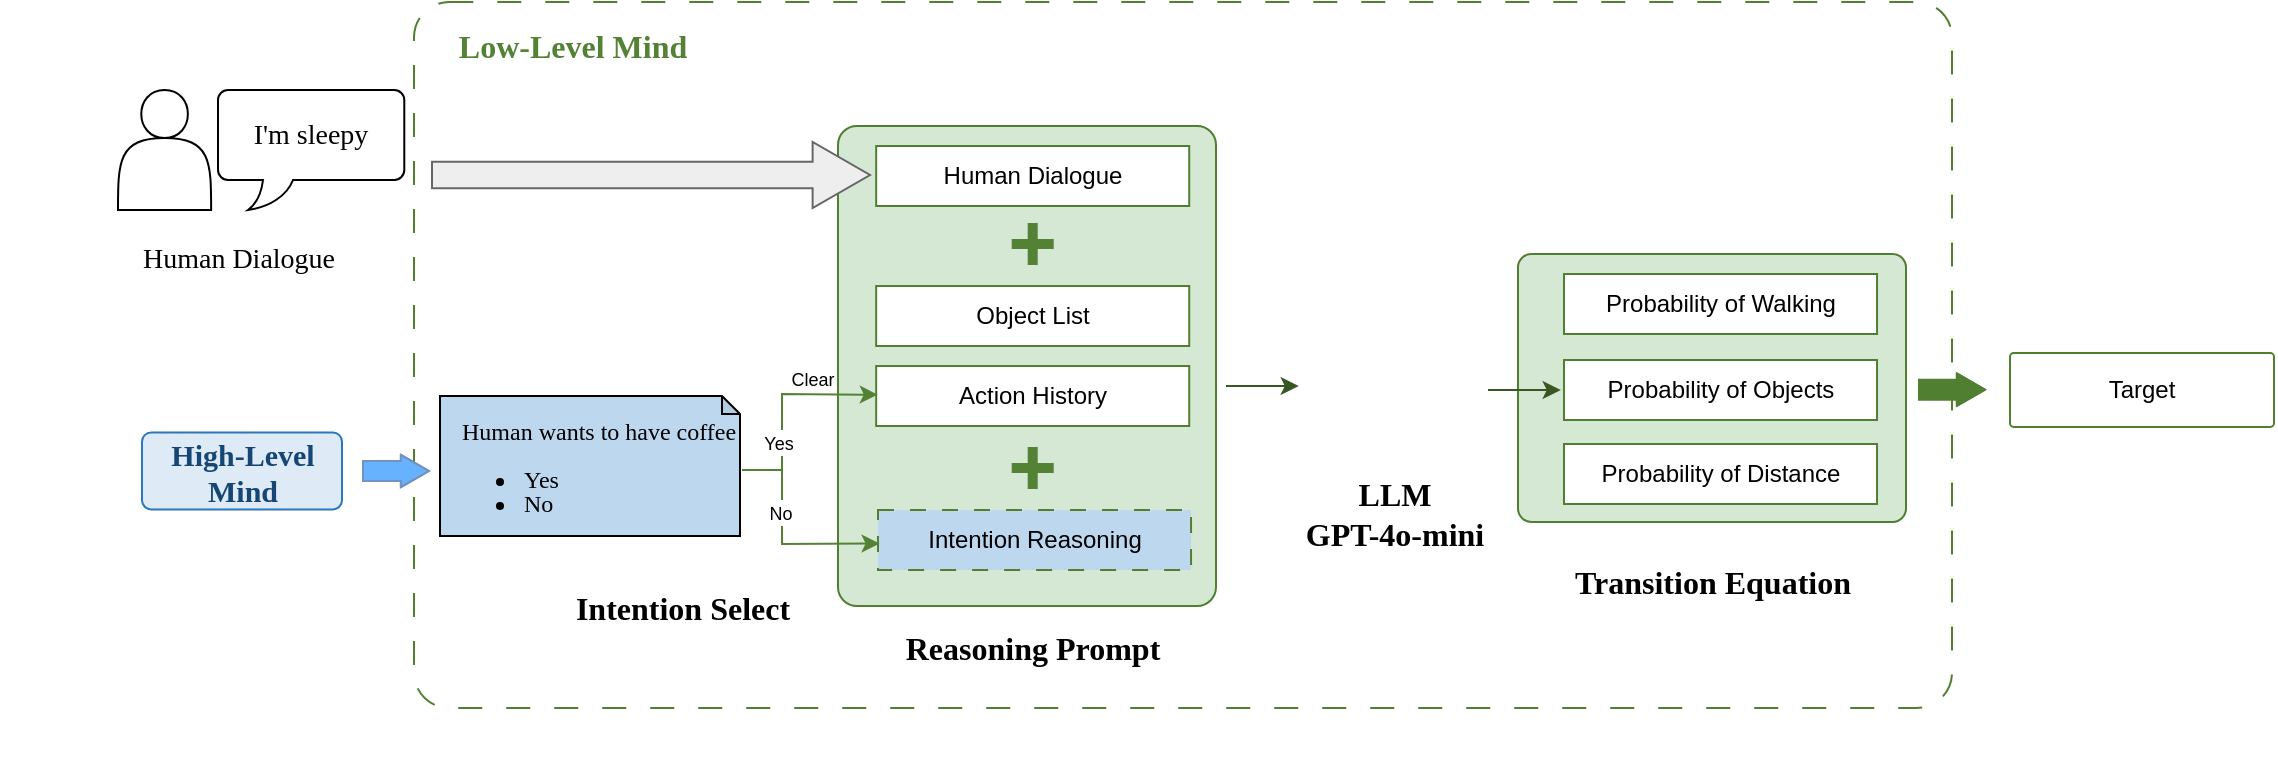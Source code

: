 <mxfile version="26.0.14">
  <diagram name="第 1 页" id="yMr_y_hF8TJp7ZBq9_Eu">
    <mxGraphModel dx="2343" dy="1019" grid="1" gridSize="10" guides="1" tooltips="1" connect="1" arrows="1" fold="1" page="1" pageScale="1" pageWidth="827" pageHeight="1169" math="0" shadow="0">
      <root>
        <mxCell id="0" />
        <mxCell id="1" parent="0" />
        <mxCell id="VXSU7T9dvz57APFHKmfc-72" value="" style="rounded=1;arcSize=5;whiteSpace=wrap;html=1;fillColor=light-dark(#ffffff, #1f2f1e);strokeColor=light-dark(#517f31, #446e2c);dashed=1;dashPattern=12 12;" vertex="1" parent="1">
          <mxGeometry x="186" y="246" width="769" height="353" as="geometry" />
        </mxCell>
        <mxCell id="VXSU7T9dvz57APFHKmfc-132" value="" style="rounded=1;arcSize=5;whiteSpace=wrap;html=1;fillColor=#d5e8d4;strokeColor=light-dark(#517f31, #446e2c);" vertex="1" parent="1">
          <mxGeometry x="738" y="372" width="194" height="134" as="geometry" />
        </mxCell>
        <mxCell id="VXSU7T9dvz57APFHKmfc-22" value="" style="group" vertex="1" connectable="0" parent="1">
          <mxGeometry x="391" y="308" width="200" height="281" as="geometry" />
        </mxCell>
        <mxCell id="VXSU7T9dvz57APFHKmfc-23" value="" style="rounded=1;arcSize=5;whiteSpace=wrap;html=1;fillColor=#d5e8d4;strokeColor=light-dark(#517f31, #446e2c);align=center;verticalAlign=middle;fontFamily=Helvetica;fontSize=12;fontColor=default;" vertex="1" parent="VXSU7T9dvz57APFHKmfc-22">
          <mxGeometry x="7" width="189" height="240" as="geometry" />
        </mxCell>
        <mxCell id="VXSU7T9dvz57APFHKmfc-24" value="" style="group" vertex="1" connectable="0" parent="VXSU7T9dvz57APFHKmfc-22">
          <mxGeometry x="26.087" y="10" width="156.522" height="240" as="geometry" />
        </mxCell>
        <mxCell id="VXSU7T9dvz57APFHKmfc-25" value="" style="group" vertex="1" connectable="0" parent="VXSU7T9dvz57APFHKmfc-24">
          <mxGeometry width="156.522" height="30" as="geometry" />
        </mxCell>
        <mxCell id="VXSU7T9dvz57APFHKmfc-26" value="" style="verticalLabelPosition=bottom;verticalAlign=top;html=1;shape=mxgraph.basic.rect;fillColor2=none;strokeWidth=1;size=20;indent=5;strokeColor=light-dark(#517f31, #ededed);" vertex="1" parent="VXSU7T9dvz57APFHKmfc-25">
          <mxGeometry width="156.522" height="30" as="geometry" />
        </mxCell>
        <mxCell id="VXSU7T9dvz57APFHKmfc-27" value="Human Dialogue" style="text;html=1;align=center;verticalAlign=middle;whiteSpace=wrap;rounded=0;" vertex="1" parent="VXSU7T9dvz57APFHKmfc-25">
          <mxGeometry y="7.5" width="156.522" height="15" as="geometry" />
        </mxCell>
        <mxCell id="VXSU7T9dvz57APFHKmfc-28" value="" style="group" vertex="1" connectable="0" parent="VXSU7T9dvz57APFHKmfc-24">
          <mxGeometry y="70" width="156.522" height="30" as="geometry" />
        </mxCell>
        <mxCell id="VXSU7T9dvz57APFHKmfc-29" value="" style="verticalLabelPosition=bottom;verticalAlign=top;html=1;shape=mxgraph.basic.rect;fillColor2=none;strokeWidth=1;size=20;indent=5;strokeColor=light-dark(#517f31, #ededed);align=center;fontFamily=Helvetica;fontSize=12;fontColor=default;fillColor=default;" vertex="1" parent="VXSU7T9dvz57APFHKmfc-28">
          <mxGeometry width="156.522" height="30" as="geometry" />
        </mxCell>
        <mxCell id="VXSU7T9dvz57APFHKmfc-30" value="Object List" style="text;html=1;align=center;verticalAlign=middle;whiteSpace=wrap;rounded=0;" vertex="1" parent="VXSU7T9dvz57APFHKmfc-28">
          <mxGeometry y="7.5" width="156.522" height="15" as="geometry" />
        </mxCell>
        <mxCell id="VXSU7T9dvz57APFHKmfc-31" value="" style="group" vertex="1" connectable="0" parent="VXSU7T9dvz57APFHKmfc-24">
          <mxGeometry y="110" width="156.522" height="30" as="geometry" />
        </mxCell>
        <mxCell id="VXSU7T9dvz57APFHKmfc-32" value="" style="verticalLabelPosition=bottom;verticalAlign=top;html=1;shape=mxgraph.basic.rect;fillColor2=none;strokeWidth=1;size=20;indent=5;strokeColor=light-dark(#517f31, #ededed);align=center;fontFamily=Helvetica;fontSize=12;fontColor=default;fillColor=default;" vertex="1" parent="VXSU7T9dvz57APFHKmfc-31">
          <mxGeometry width="156.522" height="30" as="geometry" />
        </mxCell>
        <mxCell id="VXSU7T9dvz57APFHKmfc-33" value="Action History" style="text;html=1;align=center;verticalAlign=middle;whiteSpace=wrap;rounded=0;" vertex="1" parent="VXSU7T9dvz57APFHKmfc-31">
          <mxGeometry y="7.5" width="156.522" height="15" as="geometry" />
        </mxCell>
        <mxCell id="VXSU7T9dvz57APFHKmfc-34" value="" style="group;dashed=1;dashPattern=8 8;fillColor=light-dark(#bdd7ee, #ededed);" vertex="1" connectable="0" parent="VXSU7T9dvz57APFHKmfc-24">
          <mxGeometry x="0.91" y="182" width="156.522" height="30" as="geometry" />
        </mxCell>
        <mxCell id="VXSU7T9dvz57APFHKmfc-35" value="" style="verticalLabelPosition=bottom;verticalAlign=top;html=1;shape=mxgraph.basic.rect;fillColor2=none;strokeWidth=1;size=20;indent=5;strokeColor=light-dark(#517f31, #ededed);align=center;fontFamily=Helvetica;fontSize=12;fontColor=default;fillColor=light-dark(#bdd7ee, #ededed);dashed=1;dashPattern=8 8;" vertex="1" parent="VXSU7T9dvz57APFHKmfc-34">
          <mxGeometry width="156.522" height="30" as="geometry" />
        </mxCell>
        <mxCell id="VXSU7T9dvz57APFHKmfc-36" value="Intention Reasoning" style="text;html=1;align=center;verticalAlign=middle;whiteSpace=wrap;rounded=0;" vertex="1" parent="VXSU7T9dvz57APFHKmfc-34">
          <mxGeometry y="7.5" width="156.522" height="15" as="geometry" />
        </mxCell>
        <mxCell id="VXSU7T9dvz57APFHKmfc-38" value="" style="shape=cross;whiteSpace=wrap;html=1;fillColor=light-dark(#548235, #ededed);strokeColor=light-dark(#548235, #ededed);aspect=fixed;" vertex="1" parent="VXSU7T9dvz57APFHKmfc-24">
          <mxGeometry x="68.263" y="39" width="20" height="20" as="geometry" />
        </mxCell>
        <mxCell id="VXSU7T9dvz57APFHKmfc-107" value="" style="endArrow=classic;startArrow=classic;html=1;rounded=0;entryX=0.005;entryY=0.479;entryDx=0;entryDy=0;entryPerimeter=0;exitX=0.005;exitY=0.558;exitDx=0;exitDy=0;exitPerimeter=0;strokeColor=light-dark(#548235, #ededed);" edge="1" parent="VXSU7T9dvz57APFHKmfc-24" source="VXSU7T9dvz57APFHKmfc-35" target="VXSU7T9dvz57APFHKmfc-32">
          <mxGeometry width="50" height="50" relative="1" as="geometry">
            <mxPoint x="-58.087" y="177" as="sourcePoint" />
            <mxPoint x="-172.087" y="73" as="targetPoint" />
            <Array as="points">
              <mxPoint x="-47.087" y="199" />
              <mxPoint x="-47.087" y="124" />
            </Array>
          </mxGeometry>
        </mxCell>
        <mxCell id="VXSU7T9dvz57APFHKmfc-123" value="&lt;font style=&quot;font-size: 9px;&quot;&gt;Yes&lt;/font&gt;" style="edgeLabel;html=1;align=center;verticalAlign=middle;resizable=0;points=[];" vertex="1" connectable="0" parent="VXSU7T9dvz57APFHKmfc-107">
          <mxGeometry x="0.167" y="2" relative="1" as="geometry">
            <mxPoint as="offset" />
          </mxGeometry>
        </mxCell>
        <mxCell id="VXSU7T9dvz57APFHKmfc-124" value="&lt;font style=&quot;font-size: 9px;&quot;&gt;No&lt;/font&gt;" style="edgeLabel;html=1;align=center;verticalAlign=middle;resizable=0;points=[];" vertex="1" connectable="0" parent="VXSU7T9dvz57APFHKmfc-107">
          <mxGeometry x="-0.241" y="1" relative="1" as="geometry">
            <mxPoint as="offset" />
          </mxGeometry>
        </mxCell>
        <mxCell id="VXSU7T9dvz57APFHKmfc-125" value="Clear" style="edgeLabel;html=1;align=center;verticalAlign=middle;resizable=0;points=[];fontSize=9;" vertex="1" connectable="0" parent="VXSU7T9dvz57APFHKmfc-107">
          <mxGeometry x="0.6" y="1" relative="1" as="geometry">
            <mxPoint x="1" y="-6" as="offset" />
          </mxGeometry>
        </mxCell>
        <mxCell id="VXSU7T9dvz57APFHKmfc-97" value="" style="shape=cross;whiteSpace=wrap;html=1;fillColor=light-dark(#548235, #ededed);strokeColor=light-dark(#548235, #ededed);aspect=fixed;" vertex="1" parent="VXSU7T9dvz57APFHKmfc-22">
          <mxGeometry x="94.35" y="161" width="20" height="20" as="geometry" />
        </mxCell>
        <mxCell id="VXSU7T9dvz57APFHKmfc-37" value="&lt;font face=&quot;Times New Roman&quot; style=&quot;font-size: 16px;&quot;&gt;&lt;b style=&quot;&quot;&gt;Reasoning Prompt&lt;/b&gt;&lt;/font&gt;" style="text;html=1;align=center;verticalAlign=middle;resizable=0;points=[];autosize=1;strokeColor=none;fillColor=none;" vertex="1" parent="VXSU7T9dvz57APFHKmfc-22">
          <mxGeometry x="29.353" y="246" width="150" height="30" as="geometry" />
        </mxCell>
        <mxCell id="VXSU7T9dvz57APFHKmfc-53" value="" style="group" vertex="1" connectable="0" parent="1">
          <mxGeometry x="630" y="387" width="204" height="232" as="geometry" />
        </mxCell>
        <mxCell id="VXSU7T9dvz57APFHKmfc-54" value="" style="shape=image;html=1;verticalAlign=top;verticalLabelPosition=bottom;labelBackgroundColor=#ffffff;imageAspect=0;aspect=fixed;image=https://cdn0.iconfinder.com/data/icons/phosphor-light-vol-1/256/brain-light-128.png;imageBackground=none;imageBorder=none;" vertex="1" parent="VXSU7T9dvz57APFHKmfc-53">
          <mxGeometry x="3.5" y="7.5" width="83" height="83" as="geometry" />
        </mxCell>
        <mxCell id="VXSU7T9dvz57APFHKmfc-55" value="" style="group;fontStyle=0;strokeWidth=1;" vertex="1" connectable="0" parent="VXSU7T9dvz57APFHKmfc-53">
          <mxGeometry width="99.436" height="165" as="geometry" />
        </mxCell>
        <mxCell id="VXSU7T9dvz57APFHKmfc-56" value="&lt;font style=&quot;font-size: 16px;&quot; face=&quot;Times New Roman&quot;&gt;&lt;b style=&quot;&quot;&gt;LLM&lt;/b&gt;&lt;/font&gt;&lt;div&gt;&lt;font style=&quot;font-size: 16px;&quot; face=&quot;Times New Roman&quot;&gt;&lt;b style=&quot;&quot;&gt;GPT-4o-mini&lt;/b&gt;&lt;/font&gt;&lt;/div&gt;" style="text;html=1;align=center;verticalAlign=middle;resizable=0;points=[];autosize=1;strokeColor=none;fillColor=none;" vertex="1" parent="VXSU7T9dvz57APFHKmfc-55">
          <mxGeometry x="-7.564" y="90" width="107" height="50" as="geometry" />
        </mxCell>
        <mxCell id="VXSU7T9dvz57APFHKmfc-60" value="" style="shape=flexArrow;endArrow=classic;html=1;rounded=0;fillColor=#66B2FF;strokeColor=light-dark(#7193c2, #ededed);endWidth=5.2;endSize=4.356;" edge="1" parent="1">
          <mxGeometry width="50" height="50" relative="1" as="geometry">
            <mxPoint x="160" y="480.5" as="sourcePoint" />
            <mxPoint x="194" y="480.5" as="targetPoint" />
            <Array as="points">
              <mxPoint x="170" y="480.5" />
            </Array>
          </mxGeometry>
        </mxCell>
        <mxCell id="VXSU7T9dvz57APFHKmfc-61" value="" style="group" vertex="1" connectable="0" parent="1">
          <mxGeometry x="38" y="290" width="163" height="100" as="geometry" />
        </mxCell>
        <mxCell id="VXSU7T9dvz57APFHKmfc-62" value="" style="group" vertex="1" connectable="0" parent="VXSU7T9dvz57APFHKmfc-61">
          <mxGeometry x="-58.214" width="221.214" height="88" as="geometry" />
        </mxCell>
        <mxCell id="VXSU7T9dvz57APFHKmfc-63" value="" style="shape=actor;whiteSpace=wrap;html=1;" vertex="1" parent="VXSU7T9dvz57APFHKmfc-62">
          <mxGeometry x="58.214" width="46.571" height="60" as="geometry" />
        </mxCell>
        <mxCell id="VXSU7T9dvz57APFHKmfc-64" value="&lt;font face=&quot;Times New Roman&quot; style=&quot;font-size: 14px;&quot;&gt;I&#39;m sleepy&lt;/font&gt;" style="whiteSpace=wrap;html=1;shape=mxgraph.basic.roundRectCallout;dx=30;dy=15;size=5;boundedLbl=1;" vertex="1" parent="VXSU7T9dvz57APFHKmfc-62">
          <mxGeometry x="108.219" width="93.143" height="60" as="geometry" />
        </mxCell>
        <mxCell id="VXSU7T9dvz57APFHKmfc-65" value="&lt;font face=&quot;Times New Roman&quot; style=&quot;font-size: 14px;&quot;&gt;Human Dialogue&lt;/font&gt;" style="text;html=1;align=center;verticalAlign=middle;resizable=0;points=[];autosize=1;strokeColor=none;fillColor=none;" vertex="1" parent="VXSU7T9dvz57APFHKmfc-61">
          <mxGeometry y="70" width="120" height="30" as="geometry" />
        </mxCell>
        <mxCell id="VXSU7T9dvz57APFHKmfc-69" value="" style="group" vertex="1" connectable="0" parent="1">
          <mxGeometry x="50" y="456" width="100" height="50" as="geometry" />
        </mxCell>
        <mxCell id="VXSU7T9dvz57APFHKmfc-70" value="" style="rounded=1;arcSize=12;whiteSpace=wrap;html=1;fillColor=light-dark(#deebf7, #1d293b);strokeColor=light-dark(#2a77bc, #5c79a3);align=center;verticalAlign=middle;fontFamily=Helvetica;fontSize=12;fontColor=default;" vertex="1" parent="VXSU7T9dvz57APFHKmfc-69">
          <mxGeometry y="5.2" width="100" height="38.5" as="geometry" />
        </mxCell>
        <mxCell id="VXSU7T9dvz57APFHKmfc-71" value="&lt;font style=&quot;font-size: 15px;&quot; face=&quot;Times New Roman&quot;&gt;High-Level&lt;/font&gt;&lt;div&gt;&lt;font style=&quot;font-size: 15px;&quot; face=&quot;Times New Roman&quot;&gt;Mind&lt;/font&gt;&lt;/div&gt;" style="text;html=1;align=center;verticalAlign=middle;resizable=0;points=[];autosize=1;strokeColor=none;fillColor=none;fontColor=light-dark(#164673, #69c195);fontStyle=1" vertex="1" parent="VXSU7T9dvz57APFHKmfc-69">
          <mxGeometry x="5" width="90" height="50" as="geometry" />
        </mxCell>
        <mxCell id="VXSU7T9dvz57APFHKmfc-73" value="" style="group;strokeWidth=24;" vertex="1" connectable="0" parent="1">
          <mxGeometry x="280" y="493" width="675" height="131" as="geometry" />
        </mxCell>
        <mxCell id="VXSU7T9dvz57APFHKmfc-74" value="&lt;span style=&quot;color: rgba(0, 0, 0, 0); font-family: monospace; font-size: 0px; text-align: start;&quot;&gt;%3CmxGraphModel%3E%3Croot%3E%3CmxCell%20id%3D%220%22%2F%3E%3CmxCell%20id%3D%221%22%20parent%3D%220%22%2F%3E%3CmxCell%20id%3D%222%22%20value%3D%22%26lt%3Bb%26gt%3BEnv.%20Prompt%26lt%3B%2Fb%26gt%3B%22%20style%3D%22text%3Bhtml%3D1%3Balign%3Dcenter%3BverticalAlign%3Dmiddle%3Bresizable%3D0%3Bpoints%3D%5B%5D%3Bautosize%3D1%3BstrokeColor%3Dnone%3BfillColor%3Dnone%3B%22%20vertex%3D%221%22%20parent%3D%221%22%3E%3CmxGeometry%20x%3D%22235%22%20y%3D%22265%22%20width%3D%2290%22%20height%3D%2230%22%20as%3D%22geometry%22%2F%3E%3C%2FmxCell%3E%3C%2Froot%3E%3C%2FmxGraphModel%3E&lt;/span&gt;" style="text;html=1;align=center;verticalAlign=middle;resizable=0;points=[];autosize=1;strokeColor=none;fillColor=none;fontStyle=4" vertex="1" parent="VXSU7T9dvz57APFHKmfc-73">
          <mxGeometry x="32.436" y="78.218" width="20" height="30" as="geometry" />
        </mxCell>
        <mxCell id="VXSU7T9dvz57APFHKmfc-44" value="" style="group" vertex="1" connectable="0" parent="VXSU7T9dvz57APFHKmfc-73">
          <mxGeometry x="-81" y="-80" width="756" height="211" as="geometry" />
        </mxCell>
        <mxCell id="VXSU7T9dvz57APFHKmfc-47" value="&lt;div style=&quot;text-align: center; line-height: 100%;&quot;&gt;&lt;span style=&quot;background-color: transparent; color: light-dark(rgb(0, 0, 0), rgb(255, 255, 255)); font-family: &amp;quot;Times New Roman&amp;quot;;&quot;&gt;&amp;nbsp; &amp;nbsp; &amp;nbsp;&lt;/span&gt;&lt;/div&gt;&lt;div style=&quot;text-align: center; line-height: 100%;&quot;&gt;&lt;span style=&quot;background-color: transparent; color: light-dark(rgb(0, 0, 0), rgb(255, 255, 255)); font-family: &amp;quot;Times New Roman&amp;quot;;&quot;&gt;&amp;nbsp; &amp;nbsp;&lt;/span&gt;&lt;span style=&quot;font-family: &amp;quot;Times New Roman&amp;quot;; background-color: transparent; color: light-dark(rgb(0, 0, 0), rgb(255, 255, 255));&quot;&gt;Human wants to have coffee&lt;/span&gt;&lt;/div&gt;&lt;ul style=&quot;line-height: 100%;&quot;&gt;&lt;li&gt;&lt;font face=&quot;Times New Roman&quot;&gt;Yes&lt;/font&gt;&lt;/li&gt;&lt;li&gt;&lt;font face=&quot;Times New Roman&quot;&gt;No&lt;/font&gt;&lt;/li&gt;&lt;/ul&gt;" style="shape=note;whiteSpace=wrap;html=1;backgroundOutline=1;darkOpacity=0.05;align=left;size=9;fillColor=light-dark(#bdd7ee, #ededed);" vertex="1" parent="VXSU7T9dvz57APFHKmfc-44">
          <mxGeometry y="30" width="150" height="70" as="geometry" />
        </mxCell>
        <mxCell id="VXSU7T9dvz57APFHKmfc-46" value="&lt;b&gt;&lt;font style=&quot;font-size: 16px;&quot; face=&quot;Times New Roman&quot;&gt;Intention Select&lt;/font&gt;&lt;/b&gt;" style="text;html=1;align=center;verticalAlign=middle;resizable=0;points=[];autosize=1;strokeColor=none;fillColor=none;" vertex="1" parent="VXSU7T9dvz57APFHKmfc-44">
          <mxGeometry x="58.001" y="120" width="125" height="31" as="geometry" />
        </mxCell>
        <mxCell id="VXSU7T9dvz57APFHKmfc-77" value="&lt;font style=&quot;font-size: 16px;&quot; face=&quot;Times New Roman&quot;&gt;Low-Level Mind&lt;/font&gt;" style="text;html=1;align=center;verticalAlign=middle;resizable=0;points=[];autosize=1;strokeColor=none;fillColor=none;fontColor=light-dark(#548235, #69c195);fontStyle=1" vertex="1" parent="1">
          <mxGeometry x="201" y="252.5" width="128" height="31" as="geometry" />
        </mxCell>
        <mxCell id="VXSU7T9dvz57APFHKmfc-88" style="edgeStyle=orthogonalEdgeStyle;rounded=1;orthogonalLoop=1;jettySize=auto;html=1;fillColor=#1ba1e2;strokeColor=light-dark(#385723, #28ab6a);curved=0;" edge="1" parent="1">
          <mxGeometry relative="1" as="geometry">
            <mxPoint x="592.0" y="438" as="sourcePoint" />
            <mxPoint x="628.0" y="438" as="targetPoint" />
            <Array as="points">
              <mxPoint x="628.37" y="438.21" />
              <mxPoint x="628.37" y="438.21" />
            </Array>
          </mxGeometry>
        </mxCell>
        <mxCell id="VXSU7T9dvz57APFHKmfc-39" value="" style="shape=singleArrow;whiteSpace=wrap;html=1;fillColor=light-dark(#eeeeee, #1a1a1a);strokeColor=#666666;gradientColor=none;arrowWidth=0.402;arrowSize=0.131;" vertex="1" parent="1">
          <mxGeometry x="195" y="316" width="219" height="33" as="geometry" />
        </mxCell>
        <mxCell id="VXSU7T9dvz57APFHKmfc-122" value="" style="endArrow=none;html=1;rounded=0;strokeColor=light-dark(#548235, #ededed);" edge="1" parent="1">
          <mxGeometry width="50" height="50" relative="1" as="geometry">
            <mxPoint x="350" y="480" as="sourcePoint" />
            <mxPoint x="370" y="480" as="targetPoint" />
          </mxGeometry>
        </mxCell>
        <mxCell id="VXSU7T9dvz57APFHKmfc-127" style="edgeStyle=orthogonalEdgeStyle;rounded=1;orthogonalLoop=1;jettySize=auto;html=1;fillColor=#1ba1e2;strokeColor=light-dark(#385723, #28ab6a);curved=0;" edge="1" parent="1">
          <mxGeometry relative="1" as="geometry">
            <mxPoint x="723.0" y="440" as="sourcePoint" />
            <mxPoint x="759.0" y="440" as="targetPoint" />
            <Array as="points">
              <mxPoint x="759.37" y="440.21" />
              <mxPoint x="759.37" y="440.21" />
            </Array>
          </mxGeometry>
        </mxCell>
        <mxCell id="VXSU7T9dvz57APFHKmfc-128" value="Target" style="rounded=1;arcSize=5;whiteSpace=wrap;html=1;fillColor=light-dark(#ffffff, #1f2f1e);strokeColor=light-dark(#517f31, #446e2c);" vertex="1" parent="1">
          <mxGeometry x="984" y="421.5" width="132" height="37" as="geometry" />
        </mxCell>
        <mxCell id="VXSU7T9dvz57APFHKmfc-155" value="" style="group" vertex="1" connectable="0" parent="1">
          <mxGeometry x="760.997" y="425" width="156.522" height="30" as="geometry" />
        </mxCell>
        <mxCell id="VXSU7T9dvz57APFHKmfc-156" value="" style="verticalLabelPosition=bottom;verticalAlign=top;html=1;shape=mxgraph.basic.rect;fillColor2=none;strokeWidth=1;size=20;indent=5;strokeColor=light-dark(#517f31, #ededed);align=center;fontFamily=Helvetica;fontSize=12;fontColor=default;fillColor=default;" vertex="1" parent="VXSU7T9dvz57APFHKmfc-155">
          <mxGeometry width="156.522" height="30" as="geometry" />
        </mxCell>
        <mxCell id="VXSU7T9dvz57APFHKmfc-157" value="Probability of Objects" style="text;html=1;align=center;verticalAlign=middle;whiteSpace=wrap;rounded=0;" vertex="1" parent="VXSU7T9dvz57APFHKmfc-155">
          <mxGeometry y="7.5" width="156.522" height="15" as="geometry" />
        </mxCell>
        <mxCell id="VXSU7T9dvz57APFHKmfc-172" value="" style="group" vertex="1" connectable="0" parent="1">
          <mxGeometry x="760.997" y="467" width="156.522" height="30" as="geometry" />
        </mxCell>
        <mxCell id="VXSU7T9dvz57APFHKmfc-173" value="" style="verticalLabelPosition=bottom;verticalAlign=top;html=1;shape=mxgraph.basic.rect;fillColor2=none;strokeWidth=1;size=20;indent=5;strokeColor=light-dark(#517f31, #ededed);align=center;fontFamily=Helvetica;fontSize=12;fontColor=default;fillColor=default;" vertex="1" parent="VXSU7T9dvz57APFHKmfc-172">
          <mxGeometry width="156.522" height="30" as="geometry" />
        </mxCell>
        <mxCell id="VXSU7T9dvz57APFHKmfc-174" value="Probability of Distance" style="text;html=1;align=center;verticalAlign=middle;whiteSpace=wrap;rounded=0;" vertex="1" parent="VXSU7T9dvz57APFHKmfc-172">
          <mxGeometry y="7.5" width="156.522" height="15" as="geometry" />
        </mxCell>
        <mxCell id="VXSU7T9dvz57APFHKmfc-176" value="" style="group" vertex="1" connectable="0" parent="1">
          <mxGeometry x="760.997" y="382" width="156.522" height="30" as="geometry" />
        </mxCell>
        <mxCell id="VXSU7T9dvz57APFHKmfc-177" value="" style="verticalLabelPosition=bottom;verticalAlign=top;html=1;shape=mxgraph.basic.rect;fillColor2=none;strokeWidth=1;size=20;indent=5;strokeColor=light-dark(#517f31, #ededed);align=center;fontFamily=Helvetica;fontSize=12;fontColor=default;fillColor=default;" vertex="1" parent="VXSU7T9dvz57APFHKmfc-176">
          <mxGeometry width="156.522" height="30" as="geometry" />
        </mxCell>
        <mxCell id="VXSU7T9dvz57APFHKmfc-178" value="Probability of Walking" style="text;html=1;align=center;verticalAlign=middle;whiteSpace=wrap;rounded=0;" vertex="1" parent="VXSU7T9dvz57APFHKmfc-176">
          <mxGeometry y="7.5" width="156.522" height="15" as="geometry" />
        </mxCell>
        <mxCell id="VXSU7T9dvz57APFHKmfc-179" value="" style="shape=flexArrow;endArrow=classic;html=1;rounded=0;fillColor=light-dark(#517f31, #2566a8);strokeColor=light-dark(#517f31, #ededed);endWidth=5.2;endSize=4.356;" edge="1" parent="1">
          <mxGeometry width="50" height="50" relative="1" as="geometry">
            <mxPoint x="938" y="439.82" as="sourcePoint" />
            <mxPoint x="972" y="439.82" as="targetPoint" />
            <Array as="points">
              <mxPoint x="948" y="439.82" />
            </Array>
          </mxGeometry>
        </mxCell>
        <mxCell id="VXSU7T9dvz57APFHKmfc-181" value="&lt;font face=&quot;Times New Roman&quot; style=&quot;font-size: 16px;&quot;&gt;&lt;b style=&quot;&quot;&gt;Transition Equation&lt;/b&gt;&lt;/font&gt;" style="text;html=1;align=center;verticalAlign=middle;resizable=0;points=[];autosize=1;strokeColor=none;fillColor=none;" vertex="1" parent="1">
          <mxGeometry x="757.003" y="520" width="156" height="31" as="geometry" />
        </mxCell>
      </root>
    </mxGraphModel>
  </diagram>
</mxfile>
